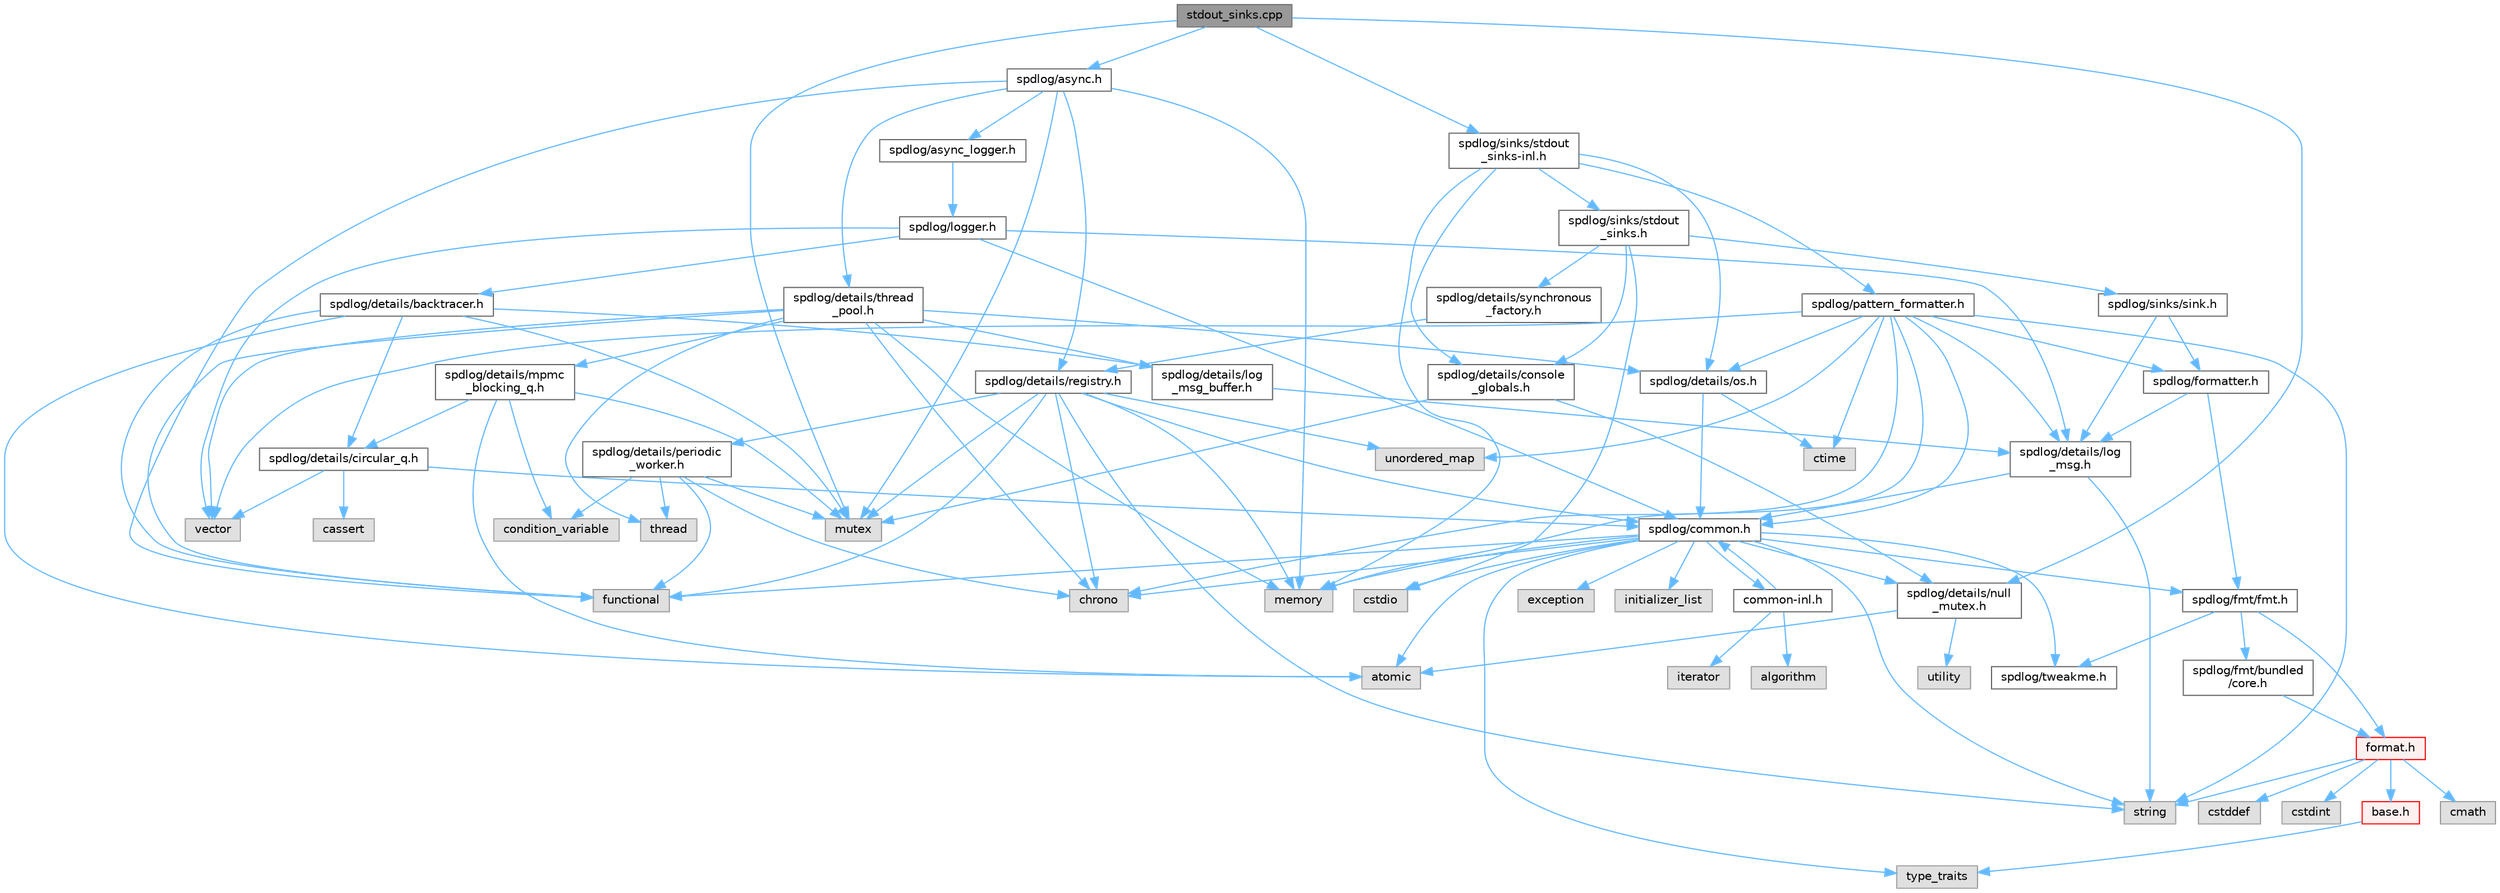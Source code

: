 digraph "stdout_sinks.cpp"
{
 // LATEX_PDF_SIZE
  bgcolor="transparent";
  edge [fontname=Helvetica,fontsize=10,labelfontname=Helvetica,labelfontsize=10];
  node [fontname=Helvetica,fontsize=10,shape=box,height=0.2,width=0.4];
  Node1 [id="Node000001",label="stdout_sinks.cpp",height=0.2,width=0.4,color="gray40", fillcolor="grey60", style="filled", fontcolor="black",tooltip=" "];
  Node1 -> Node2 [id="edge1_Node000001_Node000002",color="steelblue1",style="solid",tooltip=" "];
  Node2 [id="Node000002",label="mutex",height=0.2,width=0.4,color="grey60", fillcolor="#E0E0E0", style="filled",tooltip=" "];
  Node1 -> Node3 [id="edge2_Node000001_Node000003",color="steelblue1",style="solid",tooltip=" "];
  Node3 [id="Node000003",label="spdlog/async.h",height=0.2,width=0.4,color="grey40", fillcolor="white", style="filled",URL="$_my_spdlog_2spdlog_2_async_8h.html",tooltip=" "];
  Node3 -> Node4 [id="edge3_Node000003_Node000004",color="steelblue1",style="solid",tooltip=" "];
  Node4 [id="Node000004",label="spdlog/async_logger.h",height=0.2,width=0.4,color="grey40", fillcolor="white", style="filled",URL="$async__logger_8h.html",tooltip=" "];
  Node4 -> Node5 [id="edge4_Node000004_Node000005",color="steelblue1",style="solid",tooltip=" "];
  Node5 [id="Node000005",label="spdlog/logger.h",height=0.2,width=0.4,color="grey40", fillcolor="white", style="filled",URL="$logger_8h.html",tooltip=" "];
  Node5 -> Node6 [id="edge5_Node000005_Node000006",color="steelblue1",style="solid",tooltip=" "];
  Node6 [id="Node000006",label="spdlog/common.h",height=0.2,width=0.4,color="grey40", fillcolor="white", style="filled",URL="$_my_spdlog_2spdlog_2common_8h.html",tooltip=" "];
  Node6 -> Node7 [id="edge6_Node000006_Node000007",color="steelblue1",style="solid",tooltip=" "];
  Node7 [id="Node000007",label="spdlog/details/null\l_mutex.h",height=0.2,width=0.4,color="grey40", fillcolor="white", style="filled",URL="$null__mutex_8h.html",tooltip=" "];
  Node7 -> Node8 [id="edge7_Node000007_Node000008",color="steelblue1",style="solid",tooltip=" "];
  Node8 [id="Node000008",label="atomic",height=0.2,width=0.4,color="grey60", fillcolor="#E0E0E0", style="filled",tooltip=" "];
  Node7 -> Node9 [id="edge8_Node000007_Node000009",color="steelblue1",style="solid",tooltip=" "];
  Node9 [id="Node000009",label="utility",height=0.2,width=0.4,color="grey60", fillcolor="#E0E0E0", style="filled",tooltip=" "];
  Node6 -> Node10 [id="edge9_Node000006_Node000010",color="steelblue1",style="solid",tooltip=" "];
  Node10 [id="Node000010",label="spdlog/tweakme.h",height=0.2,width=0.4,color="grey40", fillcolor="white", style="filled",URL="$tweakme_8h.html",tooltip=" "];
  Node6 -> Node8 [id="edge10_Node000006_Node000008",color="steelblue1",style="solid",tooltip=" "];
  Node6 -> Node11 [id="edge11_Node000006_Node000011",color="steelblue1",style="solid",tooltip=" "];
  Node11 [id="Node000011",label="chrono",height=0.2,width=0.4,color="grey60", fillcolor="#E0E0E0", style="filled",tooltip=" "];
  Node6 -> Node12 [id="edge12_Node000006_Node000012",color="steelblue1",style="solid",tooltip=" "];
  Node12 [id="Node000012",label="cstdio",height=0.2,width=0.4,color="grey60", fillcolor="#E0E0E0", style="filled",tooltip=" "];
  Node6 -> Node13 [id="edge13_Node000006_Node000013",color="steelblue1",style="solid",tooltip=" "];
  Node13 [id="Node000013",label="exception",height=0.2,width=0.4,color="grey60", fillcolor="#E0E0E0", style="filled",tooltip=" "];
  Node6 -> Node14 [id="edge14_Node000006_Node000014",color="steelblue1",style="solid",tooltip=" "];
  Node14 [id="Node000014",label="functional",height=0.2,width=0.4,color="grey60", fillcolor="#E0E0E0", style="filled",tooltip=" "];
  Node6 -> Node15 [id="edge15_Node000006_Node000015",color="steelblue1",style="solid",tooltip=" "];
  Node15 [id="Node000015",label="initializer_list",height=0.2,width=0.4,color="grey60", fillcolor="#E0E0E0", style="filled",tooltip=" "];
  Node6 -> Node16 [id="edge16_Node000006_Node000016",color="steelblue1",style="solid",tooltip=" "];
  Node16 [id="Node000016",label="memory",height=0.2,width=0.4,color="grey60", fillcolor="#E0E0E0", style="filled",tooltip=" "];
  Node6 -> Node17 [id="edge17_Node000006_Node000017",color="steelblue1",style="solid",tooltip=" "];
  Node17 [id="Node000017",label="string",height=0.2,width=0.4,color="grey60", fillcolor="#E0E0E0", style="filled",tooltip=" "];
  Node6 -> Node18 [id="edge18_Node000006_Node000018",color="steelblue1",style="solid",tooltip=" "];
  Node18 [id="Node000018",label="type_traits",height=0.2,width=0.4,color="grey60", fillcolor="#E0E0E0", style="filled",tooltip=" "];
  Node6 -> Node19 [id="edge19_Node000006_Node000019",color="steelblue1",style="solid",tooltip=" "];
  Node19 [id="Node000019",label="spdlog/fmt/fmt.h",height=0.2,width=0.4,color="grey40", fillcolor="white", style="filled",URL="$fmt_8h.html",tooltip=" "];
  Node19 -> Node10 [id="edge20_Node000019_Node000010",color="steelblue1",style="solid",tooltip=" "];
  Node19 -> Node20 [id="edge21_Node000019_Node000020",color="steelblue1",style="solid",tooltip=" "];
  Node20 [id="Node000020",label="spdlog/fmt/bundled\l/core.h",height=0.2,width=0.4,color="grey40", fillcolor="white", style="filled",URL="$core_8h.html",tooltip=" "];
  Node20 -> Node21 [id="edge22_Node000020_Node000021",color="steelblue1",style="solid",tooltip=" "];
  Node21 [id="Node000021",label="format.h",height=0.2,width=0.4,color="red", fillcolor="#FFF0F0", style="filled",URL="$format_8h.html",tooltip=" "];
  Node21 -> Node22 [id="edge23_Node000021_Node000022",color="steelblue1",style="solid",tooltip=" "];
  Node22 [id="Node000022",label="base.h",height=0.2,width=0.4,color="red", fillcolor="#FFF0F0", style="filled",URL="$base_8h.html",tooltip=" "];
  Node22 -> Node18 [id="edge24_Node000022_Node000018",color="steelblue1",style="solid",tooltip=" "];
  Node21 -> Node26 [id="edge25_Node000021_Node000026",color="steelblue1",style="solid",tooltip=" "];
  Node26 [id="Node000026",label="cmath",height=0.2,width=0.4,color="grey60", fillcolor="#E0E0E0", style="filled",tooltip=" "];
  Node21 -> Node27 [id="edge26_Node000021_Node000027",color="steelblue1",style="solid",tooltip=" "];
  Node27 [id="Node000027",label="cstddef",height=0.2,width=0.4,color="grey60", fillcolor="#E0E0E0", style="filled",tooltip=" "];
  Node21 -> Node28 [id="edge27_Node000021_Node000028",color="steelblue1",style="solid",tooltip=" "];
  Node28 [id="Node000028",label="cstdint",height=0.2,width=0.4,color="grey60", fillcolor="#E0E0E0", style="filled",tooltip=" "];
  Node21 -> Node17 [id="edge28_Node000021_Node000017",color="steelblue1",style="solid",tooltip=" "];
  Node19 -> Node21 [id="edge29_Node000019_Node000021",color="steelblue1",style="solid",tooltip=" "];
  Node6 -> Node39 [id="edge30_Node000006_Node000039",color="steelblue1",style="solid",tooltip=" "];
  Node39 [id="Node000039",label="common-inl.h",height=0.2,width=0.4,color="grey40", fillcolor="white", style="filled",URL="$common-inl_8h.html",tooltip=" "];
  Node39 -> Node6 [id="edge31_Node000039_Node000006",color="steelblue1",style="solid",tooltip=" "];
  Node39 -> Node35 [id="edge32_Node000039_Node000035",color="steelblue1",style="solid",tooltip=" "];
  Node35 [id="Node000035",label="algorithm",height=0.2,width=0.4,color="grey60", fillcolor="#E0E0E0", style="filled",tooltip=" "];
  Node39 -> Node40 [id="edge33_Node000039_Node000040",color="steelblue1",style="solid",tooltip=" "];
  Node40 [id="Node000040",label="iterator",height=0.2,width=0.4,color="grey60", fillcolor="#E0E0E0", style="filled",tooltip=" "];
  Node5 -> Node41 [id="edge34_Node000005_Node000041",color="steelblue1",style="solid",tooltip=" "];
  Node41 [id="Node000041",label="spdlog/details/backtracer.h",height=0.2,width=0.4,color="grey40", fillcolor="white", style="filled",URL="$backtracer_8h.html",tooltip=" "];
  Node41 -> Node42 [id="edge35_Node000041_Node000042",color="steelblue1",style="solid",tooltip=" "];
  Node42 [id="Node000042",label="spdlog/details/circular_q.h",height=0.2,width=0.4,color="grey40", fillcolor="white", style="filled",URL="$circular__q_8h.html",tooltip=" "];
  Node42 -> Node43 [id="edge36_Node000042_Node000043",color="steelblue1",style="solid",tooltip=" "];
  Node43 [id="Node000043",label="cassert",height=0.2,width=0.4,color="grey60", fillcolor="#E0E0E0", style="filled",tooltip=" "];
  Node42 -> Node44 [id="edge37_Node000042_Node000044",color="steelblue1",style="solid",tooltip=" "];
  Node44 [id="Node000044",label="vector",height=0.2,width=0.4,color="grey60", fillcolor="#E0E0E0", style="filled",tooltip=" "];
  Node42 -> Node6 [id="edge38_Node000042_Node000006",color="steelblue1",style="solid",tooltip=" "];
  Node41 -> Node45 [id="edge39_Node000041_Node000045",color="steelblue1",style="solid",tooltip=" "];
  Node45 [id="Node000045",label="spdlog/details/log\l_msg_buffer.h",height=0.2,width=0.4,color="grey40", fillcolor="white", style="filled",URL="$log__msg__buffer_8h.html",tooltip=" "];
  Node45 -> Node46 [id="edge40_Node000045_Node000046",color="steelblue1",style="solid",tooltip=" "];
  Node46 [id="Node000046",label="spdlog/details/log\l_msg.h",height=0.2,width=0.4,color="grey40", fillcolor="white", style="filled",URL="$log__msg_8h.html",tooltip=" "];
  Node46 -> Node6 [id="edge41_Node000046_Node000006",color="steelblue1",style="solid",tooltip=" "];
  Node46 -> Node17 [id="edge42_Node000046_Node000017",color="steelblue1",style="solid",tooltip=" "];
  Node41 -> Node8 [id="edge43_Node000041_Node000008",color="steelblue1",style="solid",tooltip=" "];
  Node41 -> Node14 [id="edge44_Node000041_Node000014",color="steelblue1",style="solid",tooltip=" "];
  Node41 -> Node2 [id="edge45_Node000041_Node000002",color="steelblue1",style="solid",tooltip=" "];
  Node5 -> Node46 [id="edge46_Node000005_Node000046",color="steelblue1",style="solid",tooltip=" "];
  Node5 -> Node44 [id="edge47_Node000005_Node000044",color="steelblue1",style="solid",tooltip=" "];
  Node3 -> Node47 [id="edge48_Node000003_Node000047",color="steelblue1",style="solid",tooltip=" "];
  Node47 [id="Node000047",label="spdlog/details/registry.h",height=0.2,width=0.4,color="grey40", fillcolor="white", style="filled",URL="$registry_8h.html",tooltip=" "];
  Node47 -> Node6 [id="edge49_Node000047_Node000006",color="steelblue1",style="solid",tooltip=" "];
  Node47 -> Node48 [id="edge50_Node000047_Node000048",color="steelblue1",style="solid",tooltip=" "];
  Node48 [id="Node000048",label="spdlog/details/periodic\l_worker.h",height=0.2,width=0.4,color="grey40", fillcolor="white", style="filled",URL="$periodic__worker_8h.html",tooltip=" "];
  Node48 -> Node11 [id="edge51_Node000048_Node000011",color="steelblue1",style="solid",tooltip=" "];
  Node48 -> Node49 [id="edge52_Node000048_Node000049",color="steelblue1",style="solid",tooltip=" "];
  Node49 [id="Node000049",label="condition_variable",height=0.2,width=0.4,color="grey60", fillcolor="#E0E0E0", style="filled",tooltip=" "];
  Node48 -> Node14 [id="edge53_Node000048_Node000014",color="steelblue1",style="solid",tooltip=" "];
  Node48 -> Node2 [id="edge54_Node000048_Node000002",color="steelblue1",style="solid",tooltip=" "];
  Node48 -> Node50 [id="edge55_Node000048_Node000050",color="steelblue1",style="solid",tooltip=" "];
  Node50 [id="Node000050",label="thread",height=0.2,width=0.4,color="grey60", fillcolor="#E0E0E0", style="filled",tooltip=" "];
  Node47 -> Node11 [id="edge56_Node000047_Node000011",color="steelblue1",style="solid",tooltip=" "];
  Node47 -> Node14 [id="edge57_Node000047_Node000014",color="steelblue1",style="solid",tooltip=" "];
  Node47 -> Node16 [id="edge58_Node000047_Node000016",color="steelblue1",style="solid",tooltip=" "];
  Node47 -> Node2 [id="edge59_Node000047_Node000002",color="steelblue1",style="solid",tooltip=" "];
  Node47 -> Node17 [id="edge60_Node000047_Node000017",color="steelblue1",style="solid",tooltip=" "];
  Node47 -> Node51 [id="edge61_Node000047_Node000051",color="steelblue1",style="solid",tooltip=" "];
  Node51 [id="Node000051",label="unordered_map",height=0.2,width=0.4,color="grey60", fillcolor="#E0E0E0", style="filled",tooltip=" "];
  Node3 -> Node52 [id="edge62_Node000003_Node000052",color="steelblue1",style="solid",tooltip=" "];
  Node52 [id="Node000052",label="spdlog/details/thread\l_pool.h",height=0.2,width=0.4,color="grey40", fillcolor="white", style="filled",URL="$thread__pool_8h.html",tooltip=" "];
  Node52 -> Node45 [id="edge63_Node000052_Node000045",color="steelblue1",style="solid",tooltip=" "];
  Node52 -> Node53 [id="edge64_Node000052_Node000053",color="steelblue1",style="solid",tooltip=" "];
  Node53 [id="Node000053",label="spdlog/details/mpmc\l_blocking_q.h",height=0.2,width=0.4,color="grey40", fillcolor="white", style="filled",URL="$mpmc__blocking__q_8h.html",tooltip=" "];
  Node53 -> Node42 [id="edge65_Node000053_Node000042",color="steelblue1",style="solid",tooltip=" "];
  Node53 -> Node8 [id="edge66_Node000053_Node000008",color="steelblue1",style="solid",tooltip=" "];
  Node53 -> Node49 [id="edge67_Node000053_Node000049",color="steelblue1",style="solid",tooltip=" "];
  Node53 -> Node2 [id="edge68_Node000053_Node000002",color="steelblue1",style="solid",tooltip=" "];
  Node52 -> Node54 [id="edge69_Node000052_Node000054",color="steelblue1",style="solid",tooltip=" "];
  Node54 [id="Node000054",label="spdlog/details/os.h",height=0.2,width=0.4,color="grey40", fillcolor="white", style="filled",URL="$details_2os_8h.html",tooltip=" "];
  Node54 -> Node55 [id="edge70_Node000054_Node000055",color="steelblue1",style="solid",tooltip=" "];
  Node55 [id="Node000055",label="ctime",height=0.2,width=0.4,color="grey60", fillcolor="#E0E0E0", style="filled",tooltip=" "];
  Node54 -> Node6 [id="edge71_Node000054_Node000006",color="steelblue1",style="solid",tooltip=" "];
  Node52 -> Node11 [id="edge72_Node000052_Node000011",color="steelblue1",style="solid",tooltip=" "];
  Node52 -> Node14 [id="edge73_Node000052_Node000014",color="steelblue1",style="solid",tooltip=" "];
  Node52 -> Node16 [id="edge74_Node000052_Node000016",color="steelblue1",style="solid",tooltip=" "];
  Node52 -> Node50 [id="edge75_Node000052_Node000050",color="steelblue1",style="solid",tooltip=" "];
  Node52 -> Node44 [id="edge76_Node000052_Node000044",color="steelblue1",style="solid",tooltip=" "];
  Node3 -> Node14 [id="edge77_Node000003_Node000014",color="steelblue1",style="solid",tooltip=" "];
  Node3 -> Node16 [id="edge78_Node000003_Node000016",color="steelblue1",style="solid",tooltip=" "];
  Node3 -> Node2 [id="edge79_Node000003_Node000002",color="steelblue1",style="solid",tooltip=" "];
  Node1 -> Node7 [id="edge80_Node000001_Node000007",color="steelblue1",style="solid",tooltip=" "];
  Node1 -> Node56 [id="edge81_Node000001_Node000056",color="steelblue1",style="solid",tooltip=" "];
  Node56 [id="Node000056",label="spdlog/sinks/stdout\l_sinks-inl.h",height=0.2,width=0.4,color="grey40", fillcolor="white", style="filled",URL="$stdout__sinks-inl_8h.html",tooltip=" "];
  Node56 -> Node57 [id="edge82_Node000056_Node000057",color="steelblue1",style="solid",tooltip=" "];
  Node57 [id="Node000057",label="spdlog/sinks/stdout\l_sinks.h",height=0.2,width=0.4,color="grey40", fillcolor="white", style="filled",URL="$stdout__sinks_8h.html",tooltip=" "];
  Node57 -> Node12 [id="edge83_Node000057_Node000012",color="steelblue1",style="solid",tooltip=" "];
  Node57 -> Node58 [id="edge84_Node000057_Node000058",color="steelblue1",style="solid",tooltip=" "];
  Node58 [id="Node000058",label="spdlog/details/console\l_globals.h",height=0.2,width=0.4,color="grey40", fillcolor="white", style="filled",URL="$console__globals_8h.html",tooltip=" "];
  Node58 -> Node2 [id="edge85_Node000058_Node000002",color="steelblue1",style="solid",tooltip=" "];
  Node58 -> Node7 [id="edge86_Node000058_Node000007",color="steelblue1",style="solid",tooltip=" "];
  Node57 -> Node59 [id="edge87_Node000057_Node000059",color="steelblue1",style="solid",tooltip=" "];
  Node59 [id="Node000059",label="spdlog/details/synchronous\l_factory.h",height=0.2,width=0.4,color="grey40", fillcolor="white", style="filled",URL="$synchronous__factory_8h.html",tooltip=" "];
  Node59 -> Node47 [id="edge88_Node000059_Node000047",color="steelblue1",style="solid",tooltip=" "];
  Node57 -> Node60 [id="edge89_Node000057_Node000060",color="steelblue1",style="solid",tooltip=" "];
  Node60 [id="Node000060",label="spdlog/sinks/sink.h",height=0.2,width=0.4,color="grey40", fillcolor="white", style="filled",URL="$sink_8h.html",tooltip=" "];
  Node60 -> Node46 [id="edge90_Node000060_Node000046",color="steelblue1",style="solid",tooltip=" "];
  Node60 -> Node61 [id="edge91_Node000060_Node000061",color="steelblue1",style="solid",tooltip=" "];
  Node61 [id="Node000061",label="spdlog/formatter.h",height=0.2,width=0.4,color="grey40", fillcolor="white", style="filled",URL="$formatter_8h.html",tooltip=" "];
  Node61 -> Node46 [id="edge92_Node000061_Node000046",color="steelblue1",style="solid",tooltip=" "];
  Node61 -> Node19 [id="edge93_Node000061_Node000019",color="steelblue1",style="solid",tooltip=" "];
  Node56 -> Node16 [id="edge94_Node000056_Node000016",color="steelblue1",style="solid",tooltip=" "];
  Node56 -> Node58 [id="edge95_Node000056_Node000058",color="steelblue1",style="solid",tooltip=" "];
  Node56 -> Node62 [id="edge96_Node000056_Node000062",color="steelblue1",style="solid",tooltip=" "];
  Node62 [id="Node000062",label="spdlog/pattern_formatter.h",height=0.2,width=0.4,color="grey40", fillcolor="white", style="filled",URL="$pattern__formatter_8h.html",tooltip=" "];
  Node62 -> Node6 [id="edge97_Node000062_Node000006",color="steelblue1",style="solid",tooltip=" "];
  Node62 -> Node46 [id="edge98_Node000062_Node000046",color="steelblue1",style="solid",tooltip=" "];
  Node62 -> Node54 [id="edge99_Node000062_Node000054",color="steelblue1",style="solid",tooltip=" "];
  Node62 -> Node61 [id="edge100_Node000062_Node000061",color="steelblue1",style="solid",tooltip=" "];
  Node62 -> Node11 [id="edge101_Node000062_Node000011",color="steelblue1",style="solid",tooltip=" "];
  Node62 -> Node55 [id="edge102_Node000062_Node000055",color="steelblue1",style="solid",tooltip=" "];
  Node62 -> Node16 [id="edge103_Node000062_Node000016",color="steelblue1",style="solid",tooltip=" "];
  Node62 -> Node17 [id="edge104_Node000062_Node000017",color="steelblue1",style="solid",tooltip=" "];
  Node62 -> Node51 [id="edge105_Node000062_Node000051",color="steelblue1",style="solid",tooltip=" "];
  Node62 -> Node44 [id="edge106_Node000062_Node000044",color="steelblue1",style="solid",tooltip=" "];
  Node56 -> Node54 [id="edge107_Node000056_Node000054",color="steelblue1",style="solid",tooltip=" "];
}
